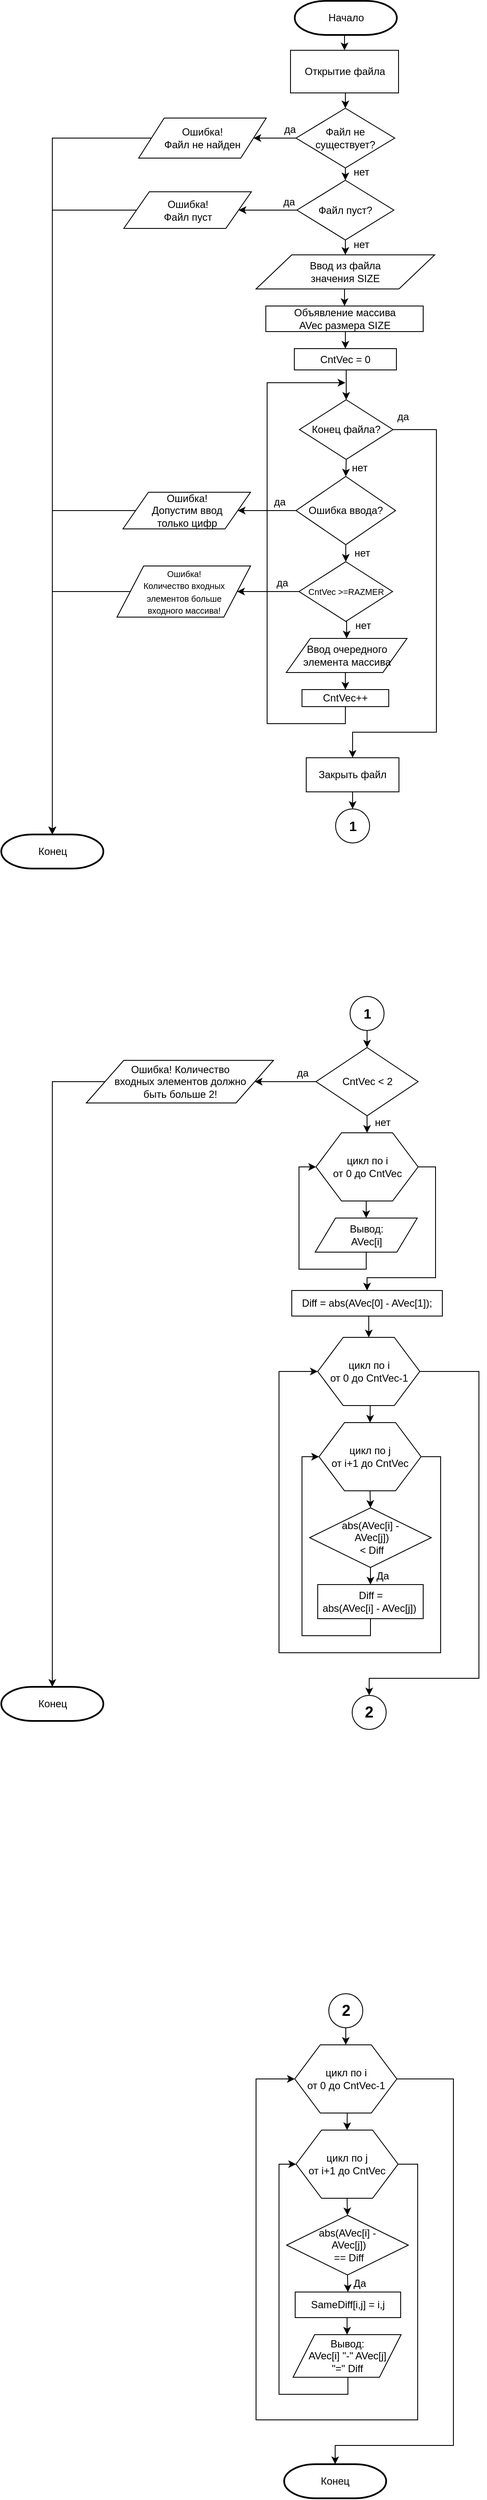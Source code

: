 <mxfile version="12.3.6" pages="1"><diagram id="WRQlMpWq58KjarVVxfaa" name="Page-1"><mxGraphModel dx="1173" dy="649" grid="1" gridSize="10" guides="1" tooltips="1" connect="1" arrows="1" fold="1" page="1" pageScale="1" pageWidth="827" pageHeight="1169" math="0" shadow="0"><root><mxCell id="0"/><mxCell id="1" parent="0"/><mxCell id="BiYYjC-haVE1dlscHwm2-1" style="edgeStyle=orthogonalEdgeStyle;rounded=0;orthogonalLoop=1;jettySize=auto;html=1;exitX=0;exitY=0.5;exitDx=0;exitDy=0;entryX=1;entryY=0.5;entryDx=0;entryDy=0;" parent="1" source="BiYYjC-haVE1dlscHwm2-3" target="BiYYjC-haVE1dlscHwm2-20" edge="1"><mxGeometry relative="1" as="geometry"><mxPoint x="330" y="172.059" as="targetPoint"/></mxGeometry></mxCell><mxCell id="BiYYjC-haVE1dlscHwm2-2" style="edgeStyle=orthogonalEdgeStyle;rounded=0;orthogonalLoop=1;jettySize=auto;html=1;exitX=0.5;exitY=1;exitDx=0;exitDy=0;entryX=0.5;entryY=0;entryDx=0;entryDy=0;" parent="1" source="BiYYjC-haVE1dlscHwm2-3" target="BiYYjC-haVE1dlscHwm2-6" edge="1"><mxGeometry relative="1" as="geometry"/></mxCell><mxCell id="BiYYjC-haVE1dlscHwm2-3" value="Файл не существует?" style="rhombus;whiteSpace=wrap;html=1;" parent="1" vertex="1"><mxGeometry x="385" y="138" width="116" height="70" as="geometry"/></mxCell><mxCell id="BiYYjC-haVE1dlscHwm2-4" style="edgeStyle=orthogonalEdgeStyle;rounded=0;orthogonalLoop=1;jettySize=auto;html=1;exitX=0;exitY=0.5;exitDx=0;exitDy=0;entryX=1;entryY=0.5;entryDx=0;entryDy=0;" parent="1" source="BiYYjC-haVE1dlscHwm2-6" target="BiYYjC-haVE1dlscHwm2-21" edge="1"><mxGeometry relative="1" as="geometry"/></mxCell><mxCell id="95Y7y77qvngCBrebsbAm-8" style="edgeStyle=orthogonalEdgeStyle;rounded=0;orthogonalLoop=1;jettySize=auto;html=1;exitX=0.5;exitY=1;exitDx=0;exitDy=0;entryX=0.5;entryY=0;entryDx=0;entryDy=0;" parent="1" source="BiYYjC-haVE1dlscHwm2-6" target="BiYYjC-haVE1dlscHwm2-8" edge="1"><mxGeometry relative="1" as="geometry"><mxPoint x="442.833" y="310.167" as="targetPoint"/></mxGeometry></mxCell><mxCell id="BiYYjC-haVE1dlscHwm2-6" value="Файл пуст?" style="rhombus;whiteSpace=wrap;html=1;" parent="1" vertex="1"><mxGeometry x="386" y="222.5" width="114" height="70" as="geometry"/></mxCell><mxCell id="Mnx-Yy_NYoolqehg2N4n-3" style="edgeStyle=orthogonalEdgeStyle;rounded=0;orthogonalLoop=1;jettySize=auto;html=1;exitX=0.5;exitY=1;exitDx=0;exitDy=0;entryX=0.5;entryY=0;entryDx=0;entryDy=0;" edge="1" parent="1" source="BiYYjC-haVE1dlscHwm2-8" target="Mnx-Yy_NYoolqehg2N4n-8"><mxGeometry relative="1" as="geometry"><mxPoint x="442.793" y="369.897" as="targetPoint"/></mxGeometry></mxCell><mxCell id="BiYYjC-haVE1dlscHwm2-8" value="Ввод из файла&lt;br&gt;значения SIZE" style="shape=parallelogram;perimeter=parallelogramPerimeter;whiteSpace=wrap;html=1;" parent="1" vertex="1"><mxGeometry x="338" y="310" width="210" height="40" as="geometry"/></mxCell><mxCell id="BiYYjC-haVE1dlscHwm2-16" style="edgeStyle=orthogonalEdgeStyle;rounded=0;orthogonalLoop=1;jettySize=auto;html=1;exitX=0.5;exitY=1;exitDx=0;exitDy=0;entryX=0.5;entryY=0;entryDx=0;entryDy=0;" parent="1" source="BiYYjC-haVE1dlscHwm2-17" target="BiYYjC-haVE1dlscHwm2-3" edge="1"><mxGeometry relative="1" as="geometry"/></mxCell><mxCell id="BiYYjC-haVE1dlscHwm2-17" value="Открытие файла" style="rounded=0;whiteSpace=wrap;html=1;" parent="1" vertex="1"><mxGeometry x="378.5" y="70" width="127" height="50" as="geometry"/></mxCell><mxCell id="YKleQXhqSdY958COvMkc-29" style="edgeStyle=orthogonalEdgeStyle;rounded=0;orthogonalLoop=1;jettySize=auto;html=1;exitX=0;exitY=0.5;exitDx=0;exitDy=0;entryX=0.5;entryY=0;entryDx=0;entryDy=0;entryPerimeter=0;" parent="1" source="BiYYjC-haVE1dlscHwm2-20" target="95Y7y77qvngCBrebsbAm-72" edge="1"><mxGeometry relative="1" as="geometry"><mxPoint x="86.138" y="1033.345" as="targetPoint"/></mxGeometry></mxCell><mxCell id="BiYYjC-haVE1dlscHwm2-20" value="Ошибка! &lt;br&gt;Файл не найден" style="shape=parallelogram;perimeter=parallelogramPerimeter;whiteSpace=wrap;html=1;" parent="1" vertex="1"><mxGeometry x="200" y="149.5" width="150" height="47" as="geometry"/></mxCell><mxCell id="YKleQXhqSdY958COvMkc-28" style="edgeStyle=orthogonalEdgeStyle;rounded=0;orthogonalLoop=1;jettySize=auto;html=1;exitX=0;exitY=0.5;exitDx=0;exitDy=0;entryX=0.5;entryY=0;entryDx=0;entryDy=0;entryPerimeter=0;" parent="1" source="BiYYjC-haVE1dlscHwm2-21" target="95Y7y77qvngCBrebsbAm-72" edge="1"><mxGeometry relative="1" as="geometry"><mxPoint x="86.138" y="1033.345" as="targetPoint"/></mxGeometry></mxCell><mxCell id="BiYYjC-haVE1dlscHwm2-21" value="Ошибка! &lt;br&gt;Файл пуст" style="shape=parallelogram;perimeter=parallelogramPerimeter;whiteSpace=wrap;html=1;" parent="1" vertex="1"><mxGeometry x="182.5" y="236" width="150" height="43" as="geometry"/></mxCell><mxCell id="BiYYjC-haVE1dlscHwm2-51" value="да" style="text;html=1;strokeColor=none;fillColor=none;align=center;verticalAlign=middle;whiteSpace=wrap;rounded=0;" parent="1" vertex="1"><mxGeometry x="358" y="152.5" width="40" height="20" as="geometry"/></mxCell><mxCell id="BiYYjC-haVE1dlscHwm2-52" value="нет&lt;br&gt;" style="text;html=1;strokeColor=none;fillColor=none;align=center;verticalAlign=middle;whiteSpace=wrap;rounded=0;" parent="1" vertex="1"><mxGeometry x="442" y="203" width="40" height="20" as="geometry"/></mxCell><mxCell id="BiYYjC-haVE1dlscHwm2-53" value="да" style="text;html=1;strokeColor=none;fillColor=none;align=center;verticalAlign=middle;whiteSpace=wrap;rounded=0;" parent="1" vertex="1"><mxGeometry x="357" y="237.5" width="40" height="20" as="geometry"/></mxCell><mxCell id="BiYYjC-haVE1dlscHwm2-54" value="нет" style="text;html=1;strokeColor=none;fillColor=none;align=center;verticalAlign=middle;whiteSpace=wrap;rounded=0;" parent="1" vertex="1"><mxGeometry x="442" y="287.5" width="40" height="20" as="geometry"/></mxCell><mxCell id="95Y7y77qvngCBrebsbAm-5" style="edgeStyle=orthogonalEdgeStyle;rounded=0;orthogonalLoop=1;jettySize=auto;html=1;exitX=0.5;exitY=1;exitDx=0;exitDy=0;exitPerimeter=0;entryX=0.5;entryY=0;entryDx=0;entryDy=0;" parent="1" source="95Y7y77qvngCBrebsbAm-3" target="BiYYjC-haVE1dlscHwm2-17" edge="1"><mxGeometry relative="1" as="geometry"/></mxCell><mxCell id="95Y7y77qvngCBrebsbAm-3" value="&lt;span style=&quot;white-space: normal&quot;&gt;Начало&lt;/span&gt;" style="strokeWidth=2;html=1;shape=mxgraph.flowchart.terminator;whiteSpace=wrap;" parent="1" vertex="1"><mxGeometry x="383.5" y="12" width="120" height="40" as="geometry"/></mxCell><mxCell id="Mnx-Yy_NYoolqehg2N4n-23" style="edgeStyle=orthogonalEdgeStyle;rounded=0;orthogonalLoop=1;jettySize=auto;html=1;exitX=0.5;exitY=1;exitDx=0;exitDy=0;entryX=0.5;entryY=0;entryDx=0;entryDy=0;" edge="1" parent="1" source="95Y7y77qvngCBrebsbAm-46" target="Mnx-Yy_NYoolqehg2N4n-11"><mxGeometry relative="1" as="geometry"/></mxCell><mxCell id="Mnx-Yy_NYoolqehg2N4n-33" style="edgeStyle=orthogonalEdgeStyle;rounded=0;orthogonalLoop=1;jettySize=auto;html=1;exitX=1;exitY=0.5;exitDx=0;exitDy=0;entryX=0.5;entryY=0;entryDx=0;entryDy=0;" edge="1" parent="1" source="95Y7y77qvngCBrebsbAm-46" target="Mnx-Yy_NYoolqehg2N4n-31"><mxGeometry relative="1" as="geometry"><Array as="points"><mxPoint x="550" y="515"/><mxPoint x="550" y="870"/><mxPoint x="451" y="870"/></Array></mxGeometry></mxCell><mxCell id="95Y7y77qvngCBrebsbAm-46" value="Конец файла?" style="rhombus;whiteSpace=wrap;html=1;" parent="1" vertex="1"><mxGeometry x="389" y="480" width="110" height="70" as="geometry"/></mxCell><mxCell id="95Y7y77qvngCBrebsbAm-48" value="да" style="text;html=1;strokeColor=none;fillColor=none;align=center;verticalAlign=middle;whiteSpace=wrap;rounded=0;" parent="1" vertex="1"><mxGeometry x="491" y="489.5" width="40" height="20" as="geometry"/></mxCell><mxCell id="95Y7y77qvngCBrebsbAm-49" style="edgeStyle=orthogonalEdgeStyle;rounded=0;orthogonalLoop=1;jettySize=auto;html=1;exitX=0.5;exitY=1;exitDx=0;exitDy=0;entryX=0.5;entryY=0;entryDx=0;entryDy=0;" parent="1" source="95Y7y77qvngCBrebsbAm-50" target="95Y7y77qvngCBrebsbAm-56" edge="1"><mxGeometry relative="1" as="geometry"/></mxCell><mxCell id="95Y7y77qvngCBrebsbAm-50" value="Ввод очередного элемента массива" style="shape=parallelogram;perimeter=parallelogramPerimeter;whiteSpace=wrap;html=1;" parent="1" vertex="1"><mxGeometry x="373.5" y="760" width="142" height="40" as="geometry"/></mxCell><mxCell id="Mnx-Yy_NYoolqehg2N4n-20" style="edgeStyle=orthogonalEdgeStyle;rounded=0;orthogonalLoop=1;jettySize=auto;html=1;exitX=0;exitY=0.5;exitDx=0;exitDy=0;entryX=1;entryY=0.5;entryDx=0;entryDy=0;" edge="1" parent="1" source="95Y7y77qvngCBrebsbAm-53" target="95Y7y77qvngCBrebsbAm-54"><mxGeometry relative="1" as="geometry"/></mxCell><mxCell id="Mnx-Yy_NYoolqehg2N4n-21" style="edgeStyle=orthogonalEdgeStyle;rounded=0;orthogonalLoop=1;jettySize=auto;html=1;exitX=0.5;exitY=1;exitDx=0;exitDy=0;entryX=0.5;entryY=0;entryDx=0;entryDy=0;" edge="1" parent="1" source="95Y7y77qvngCBrebsbAm-53" target="95Y7y77qvngCBrebsbAm-50"><mxGeometry relative="1" as="geometry"/></mxCell><mxCell id="95Y7y77qvngCBrebsbAm-53" value="&lt;font style=&quot;font-size: 10px&quot;&gt;CntVec &amp;gt;=RAZMER&lt;/font&gt;" style="rhombus;whiteSpace=wrap;html=1;" parent="1" vertex="1"><mxGeometry x="388.5" y="670" width="110" height="70" as="geometry"/></mxCell><mxCell id="Mnx-Yy_NYoolqehg2N4n-29" style="edgeStyle=orthogonalEdgeStyle;rounded=0;orthogonalLoop=1;jettySize=auto;html=1;exitX=0;exitY=0.5;exitDx=0;exitDy=0;entryX=0.5;entryY=0;entryDx=0;entryDy=0;entryPerimeter=0;" edge="1" parent="1" source="95Y7y77qvngCBrebsbAm-54" target="95Y7y77qvngCBrebsbAm-72"><mxGeometry relative="1" as="geometry"/></mxCell><mxCell id="95Y7y77qvngCBrebsbAm-54" value="&lt;font style=&quot;font-size: 10px&quot;&gt;Ошибка! &lt;br&gt;Количество входных &lt;br&gt;элементов больше &lt;br&gt;входного массива!&lt;/font&gt;" style="shape=parallelogram;perimeter=parallelogramPerimeter;whiteSpace=wrap;html=1;" parent="1" vertex="1"><mxGeometry x="174.5" y="675" width="157" height="60" as="geometry"/></mxCell><mxCell id="95Y7y77qvngCBrebsbAm-55" value="да" style="text;html=1;strokeColor=none;fillColor=none;align=center;verticalAlign=middle;whiteSpace=wrap;rounded=0;" parent="1" vertex="1"><mxGeometry x="349" y="685" width="40" height="20" as="geometry"/></mxCell><mxCell id="Mnx-Yy_NYoolqehg2N4n-27" style="edgeStyle=orthogonalEdgeStyle;rounded=0;orthogonalLoop=1;jettySize=auto;html=1;exitX=0.5;exitY=1;exitDx=0;exitDy=0;" edge="1" parent="1" source="95Y7y77qvngCBrebsbAm-56"><mxGeometry relative="1" as="geometry"><mxPoint x="443" y="460" as="targetPoint"/><Array as="points"><mxPoint x="443" y="860"/><mxPoint x="351" y="860"/><mxPoint x="351" y="460"/></Array></mxGeometry></mxCell><mxCell id="95Y7y77qvngCBrebsbAm-56" value="CntVec++" style="rounded=0;whiteSpace=wrap;html=1;" parent="1" vertex="1"><mxGeometry x="392" y="820" width="102" height="20" as="geometry"/></mxCell><mxCell id="95Y7y77qvngCBrebsbAm-57" value="нет" style="text;html=1;strokeColor=none;fillColor=none;align=center;verticalAlign=middle;whiteSpace=wrap;rounded=0;" parent="1" vertex="1"><mxGeometry x="443" y="650" width="40" height="20" as="geometry"/></mxCell><mxCell id="95Y7y77qvngCBrebsbAm-72" value="Конец" style="strokeWidth=2;html=1;shape=mxgraph.flowchart.terminator;whiteSpace=wrap;" parent="1" vertex="1"><mxGeometry x="38.5" y="990" width="120" height="40" as="geometry"/></mxCell><mxCell id="95Y7y77qvngCBrebsbAm-105" value="Конец" style="strokeWidth=2;html=1;shape=mxgraph.flowchart.terminator;whiteSpace=wrap;" parent="1" vertex="1"><mxGeometry x="38.5" y="1990" width="120" height="40" as="geometry"/></mxCell><mxCell id="_QpBuG-l4tH_Apq4l9iO-16" style="edgeStyle=orthogonalEdgeStyle;rounded=0;orthogonalLoop=1;jettySize=auto;html=1;exitX=0;exitY=0.5;exitDx=0;exitDy=0;entryX=1;entryY=0.5;entryDx=0;entryDy=0;" parent="1" source="_QpBuG-l4tH_Apq4l9iO-14" target="_QpBuG-l4tH_Apq4l9iO-15" edge="1"><mxGeometry relative="1" as="geometry"/></mxCell><mxCell id="_QpBuG-l4tH_Apq4l9iO-22" style="edgeStyle=orthogonalEdgeStyle;rounded=0;orthogonalLoop=1;jettySize=auto;html=1;exitX=0.5;exitY=1;exitDx=0;exitDy=0;entryX=0.5;entryY=0;entryDx=0;entryDy=0;" parent="1" source="_QpBuG-l4tH_Apq4l9iO-14" target="_QpBuG-l4tH_Apq4l9iO-21" edge="1"><mxGeometry relative="1" as="geometry"/></mxCell><mxCell id="_QpBuG-l4tH_Apq4l9iO-14" value="CntVec &amp;lt; 2" style="rhombus;whiteSpace=wrap;html=1;" parent="1" vertex="1"><mxGeometry x="408.5" y="1240" width="120" height="80" as="geometry"/></mxCell><mxCell id="_QpBuG-l4tH_Apq4l9iO-17" style="edgeStyle=orthogonalEdgeStyle;rounded=0;orthogonalLoop=1;jettySize=auto;html=1;exitX=0;exitY=0.5;exitDx=0;exitDy=0;entryX=0.5;entryY=0;entryDx=0;entryDy=0;entryPerimeter=0;" parent="1" source="_QpBuG-l4tH_Apq4l9iO-15" target="95Y7y77qvngCBrebsbAm-105" edge="1"><mxGeometry relative="1" as="geometry"><Array as="points"><mxPoint x="98.5" y="1280"/></Array></mxGeometry></mxCell><mxCell id="_QpBuG-l4tH_Apq4l9iO-15" value="Ошибка! Количество &lt;br&gt;входных элементов должно &lt;br&gt;быть больше 2!" style="shape=parallelogram;perimeter=parallelogramPerimeter;whiteSpace=wrap;html=1;" parent="1" vertex="1"><mxGeometry x="138.5" y="1255" width="220" height="50" as="geometry"/></mxCell><mxCell id="_QpBuG-l4tH_Apq4l9iO-20" value="да" style="text;html=1;strokeColor=none;fillColor=none;align=center;verticalAlign=middle;whiteSpace=wrap;rounded=0;" parent="1" vertex="1"><mxGeometry x="372.5" y="1260" width="40" height="20" as="geometry"/></mxCell><mxCell id="_QpBuG-l4tH_Apq4l9iO-23" style="edgeStyle=orthogonalEdgeStyle;rounded=0;orthogonalLoop=1;jettySize=auto;html=1;exitX=1;exitY=0.5;exitDx=0;exitDy=0;entryX=0.5;entryY=0;entryDx=0;entryDy=0;" parent="1" source="_QpBuG-l4tH_Apq4l9iO-21" target="_QpBuG-l4tH_Apq4l9iO-27" edge="1"><mxGeometry relative="1" as="geometry"><mxPoint x="488.5" y="1530" as="targetPoint"/><Array as="points"><mxPoint x="549" y="1380"/><mxPoint x="549" y="1510"/><mxPoint x="469" y="1510"/></Array></mxGeometry></mxCell><mxCell id="_QpBuG-l4tH_Apq4l9iO-25" style="edgeStyle=orthogonalEdgeStyle;rounded=0;orthogonalLoop=1;jettySize=auto;html=1;exitX=0.5;exitY=1;exitDx=0;exitDy=0;entryX=0.5;entryY=0;entryDx=0;entryDy=0;" parent="1" source="_QpBuG-l4tH_Apq4l9iO-21" target="_QpBuG-l4tH_Apq4l9iO-24" edge="1"><mxGeometry relative="1" as="geometry"/></mxCell><mxCell id="_QpBuG-l4tH_Apq4l9iO-21" value="цикл по i&lt;br&gt;от 0 до CntVec" style="shape=hexagon;perimeter=hexagonPerimeter2;whiteSpace=wrap;html=1;" parent="1" vertex="1"><mxGeometry x="408.5" y="1340" width="120" height="80" as="geometry"/></mxCell><mxCell id="_QpBuG-l4tH_Apq4l9iO-26" style="edgeStyle=orthogonalEdgeStyle;rounded=0;orthogonalLoop=1;jettySize=auto;html=1;exitX=0.5;exitY=1;exitDx=0;exitDy=0;entryX=0;entryY=0.5;entryDx=0;entryDy=0;" parent="1" source="_QpBuG-l4tH_Apq4l9iO-24" target="_QpBuG-l4tH_Apq4l9iO-21" edge="1"><mxGeometry relative="1" as="geometry"><Array as="points"><mxPoint x="467.5" y="1500"/><mxPoint x="388.5" y="1500"/><mxPoint x="388.5" y="1380"/></Array></mxGeometry></mxCell><mxCell id="_QpBuG-l4tH_Apq4l9iO-24" value="Вывод:&lt;br&gt;AVec[i]" style="shape=parallelogram;perimeter=parallelogramPerimeter;whiteSpace=wrap;html=1;" parent="1" vertex="1"><mxGeometry x="407.5" y="1440" width="120" height="40" as="geometry"/></mxCell><mxCell id="Mnx-Yy_NYoolqehg2N4n-52" style="edgeStyle=orthogonalEdgeStyle;rounded=0;orthogonalLoop=1;jettySize=auto;html=1;exitX=0.5;exitY=1;exitDx=0;exitDy=0;entryX=0.5;entryY=0;entryDx=0;entryDy=0;" edge="1" parent="1" source="_QpBuG-l4tH_Apq4l9iO-27" target="Mnx-Yy_NYoolqehg2N4n-41"><mxGeometry relative="1" as="geometry"/></mxCell><mxCell id="_QpBuG-l4tH_Apq4l9iO-27" value="Diff = abs(AVec[0] - AVec[1]);" style="rounded=0;whiteSpace=wrap;html=1;" parent="1" vertex="1"><mxGeometry x="380" y="1525" width="177" height="30" as="geometry"/></mxCell><mxCell id="_QpBuG-l4tH_Apq4l9iO-53" style="edgeStyle=orthogonalEdgeStyle;rounded=0;orthogonalLoop=1;jettySize=auto;html=1;exitX=0.5;exitY=1;exitDx=0;exitDy=0;entryX=0.5;entryY=0;entryDx=0;entryDy=0;" parent="1" source="_QpBuG-l4tH_Apq4l9iO-34" target="Mnx-Yy_NYoolqehg2N4n-58" edge="1"><mxGeometry relative="1" as="geometry"><mxPoint x="443.667" y="2420.167" as="targetPoint"/></mxGeometry></mxCell><mxCell id="_QpBuG-l4tH_Apq4l9iO-34" value="&lt;b&gt;&lt;font style=&quot;font-size: 18px&quot;&gt;2&lt;/font&gt;&lt;/b&gt;" style="ellipse;whiteSpace=wrap;html=1;" parent="1" vertex="1"><mxGeometry x="423.5" y="2350" width="40" height="40" as="geometry"/></mxCell><mxCell id="_QpBuG-l4tH_Apq4l9iO-54" value="Конец" style="strokeWidth=2;html=1;shape=mxgraph.flowchart.terminator;whiteSpace=wrap;" parent="1" vertex="1"><mxGeometry x="371" y="2902" width="120" height="40" as="geometry"/></mxCell><mxCell id="_QpBuG-l4tH_Apq4l9iO-58" value="нет" style="text;html=1;strokeColor=none;fillColor=none;align=center;verticalAlign=middle;whiteSpace=wrap;rounded=0;" parent="1" vertex="1"><mxGeometry x="466.5" y="1320" width="40" height="15" as="geometry"/></mxCell><mxCell id="Mnx-Yy_NYoolqehg2N4n-7" style="edgeStyle=orthogonalEdgeStyle;rounded=0;orthogonalLoop=1;jettySize=auto;html=1;exitX=0.5;exitY=1;exitDx=0;exitDy=0;entryX=0.5;entryY=0;entryDx=0;entryDy=0;" edge="1" parent="1" source="Mnx-Yy_NYoolqehg2N4n-8" target="Mnx-Yy_NYoolqehg2N4n-9"><mxGeometry relative="1" as="geometry"/></mxCell><mxCell id="Mnx-Yy_NYoolqehg2N4n-8" value="Объявление массива&lt;br&gt;AVec размера SIZE" style="rounded=0;whiteSpace=wrap;html=1;" vertex="1" parent="1"><mxGeometry x="349.5" y="370" width="185" height="30" as="geometry"/></mxCell><mxCell id="Mnx-Yy_NYoolqehg2N4n-10" style="edgeStyle=orthogonalEdgeStyle;rounded=0;orthogonalLoop=1;jettySize=auto;html=1;exitX=0.5;exitY=1;exitDx=0;exitDy=0;entryX=0.5;entryY=0;entryDx=0;entryDy=0;" edge="1" parent="1" source="Mnx-Yy_NYoolqehg2N4n-9" target="95Y7y77qvngCBrebsbAm-46"><mxGeometry relative="1" as="geometry"><mxPoint x="444" y="470" as="sourcePoint"/></mxGeometry></mxCell><mxCell id="Mnx-Yy_NYoolqehg2N4n-9" value="CntVec = 0" style="rounded=0;whiteSpace=wrap;html=1;" vertex="1" parent="1"><mxGeometry x="383" y="420" width="120" height="25" as="geometry"/></mxCell><mxCell id="Mnx-Yy_NYoolqehg2N4n-15" style="edgeStyle=orthogonalEdgeStyle;rounded=0;orthogonalLoop=1;jettySize=auto;html=1;exitX=0;exitY=0.5;exitDx=0;exitDy=0;entryX=1;entryY=0.5;entryDx=0;entryDy=0;" edge="1" parent="1" source="Mnx-Yy_NYoolqehg2N4n-11" target="Mnx-Yy_NYoolqehg2N4n-17"><mxGeometry relative="1" as="geometry"><mxPoint x="351.19" y="609.897" as="targetPoint"/></mxGeometry></mxCell><mxCell id="Mnx-Yy_NYoolqehg2N4n-19" style="edgeStyle=orthogonalEdgeStyle;rounded=0;orthogonalLoop=1;jettySize=auto;html=1;exitX=0.5;exitY=1;exitDx=0;exitDy=0;entryX=0.5;entryY=0;entryDx=0;entryDy=0;" edge="1" parent="1" source="Mnx-Yy_NYoolqehg2N4n-11" target="95Y7y77qvngCBrebsbAm-53"><mxGeometry relative="1" as="geometry"/></mxCell><mxCell id="Mnx-Yy_NYoolqehg2N4n-11" value="Ошибка ввода?" style="rhombus;whiteSpace=wrap;html=1;" vertex="1" parent="1"><mxGeometry x="385" y="570" width="117" height="80" as="geometry"/></mxCell><mxCell id="Mnx-Yy_NYoolqehg2N4n-28" style="edgeStyle=orthogonalEdgeStyle;rounded=0;orthogonalLoop=1;jettySize=auto;html=1;exitX=0;exitY=0.5;exitDx=0;exitDy=0;entryX=0.5;entryY=0;entryDx=0;entryDy=0;entryPerimeter=0;" edge="1" parent="1" source="Mnx-Yy_NYoolqehg2N4n-17" target="95Y7y77qvngCBrebsbAm-72"><mxGeometry relative="1" as="geometry"/></mxCell><mxCell id="Mnx-Yy_NYoolqehg2N4n-17" value="Ошибка! &lt;br&gt;Допустим ввод &lt;br&gt;только цифр" style="shape=parallelogram;perimeter=parallelogramPerimeter;whiteSpace=wrap;html=1;" vertex="1" parent="1"><mxGeometry x="181.5" y="588.5" width="150" height="43" as="geometry"/></mxCell><mxCell id="Mnx-Yy_NYoolqehg2N4n-18" value="да" style="text;html=1;strokeColor=none;fillColor=none;align=center;verticalAlign=middle;whiteSpace=wrap;rounded=0;" vertex="1" parent="1"><mxGeometry x="345.5" y="590" width="40" height="20" as="geometry"/></mxCell><mxCell id="Mnx-Yy_NYoolqehg2N4n-22" value="нет" style="text;html=1;strokeColor=none;fillColor=none;align=center;verticalAlign=middle;whiteSpace=wrap;rounded=0;" vertex="1" parent="1"><mxGeometry x="444" y="735" width="40" height="20" as="geometry"/></mxCell><mxCell id="Mnx-Yy_NYoolqehg2N4n-24" value="нет" style="text;html=1;strokeColor=none;fillColor=none;align=center;verticalAlign=middle;whiteSpace=wrap;rounded=0;" vertex="1" parent="1"><mxGeometry x="440" y="550" width="40" height="20" as="geometry"/></mxCell><mxCell id="Mnx-Yy_NYoolqehg2N4n-36" style="edgeStyle=orthogonalEdgeStyle;rounded=0;orthogonalLoop=1;jettySize=auto;html=1;exitX=0.5;exitY=1;exitDx=0;exitDy=0;entryX=0.5;entryY=0;entryDx=0;entryDy=0;" edge="1" parent="1" source="Mnx-Yy_NYoolqehg2N4n-31" target="Mnx-Yy_NYoolqehg2N4n-35"><mxGeometry relative="1" as="geometry"/></mxCell><mxCell id="Mnx-Yy_NYoolqehg2N4n-31" value="Закрыть файл" style="rounded=0;whiteSpace=wrap;html=1;" vertex="1" parent="1"><mxGeometry x="397" y="900" width="109" height="40" as="geometry"/></mxCell><mxCell id="Mnx-Yy_NYoolqehg2N4n-35" value="&lt;font style=&quot;font-size: 16px&quot;&gt;&lt;b&gt;1&lt;/b&gt;&lt;/font&gt;" style="ellipse;whiteSpace=wrap;html=1;aspect=fixed;" vertex="1" parent="1"><mxGeometry x="431.5" y="960" width="40" height="40" as="geometry"/></mxCell><mxCell id="Mnx-Yy_NYoolqehg2N4n-39" style="edgeStyle=orthogonalEdgeStyle;rounded=0;orthogonalLoop=1;jettySize=auto;html=1;exitX=0.5;exitY=1;exitDx=0;exitDy=0;entryX=0.5;entryY=0;entryDx=0;entryDy=0;" edge="1" parent="1" source="Mnx-Yy_NYoolqehg2N4n-37" target="_QpBuG-l4tH_Apq4l9iO-14"><mxGeometry relative="1" as="geometry"/></mxCell><mxCell id="Mnx-Yy_NYoolqehg2N4n-37" value="&lt;font style=&quot;font-size: 16px&quot;&gt;&lt;b&gt;1&lt;/b&gt;&lt;/font&gt;" style="ellipse;whiteSpace=wrap;html=1;aspect=fixed;" vertex="1" parent="1"><mxGeometry x="448.5" y="1180" width="40" height="40" as="geometry"/></mxCell><mxCell id="Mnx-Yy_NYoolqehg2N4n-40" style="edgeStyle=orthogonalEdgeStyle;rounded=0;orthogonalLoop=1;jettySize=auto;html=1;exitX=0.5;exitY=1;exitDx=0;exitDy=0;entryX=0.5;entryY=0;entryDx=0;entryDy=0;" edge="1" parent="1" target="Mnx-Yy_NYoolqehg2N4n-44"><mxGeometry relative="1" as="geometry"><mxPoint x="472.333" y="1650.167" as="sourcePoint"/></mxGeometry></mxCell><mxCell id="Mnx-Yy_NYoolqehg2N4n-55" style="edgeStyle=orthogonalEdgeStyle;rounded=0;orthogonalLoop=1;jettySize=auto;html=1;exitX=1;exitY=0.5;exitDx=0;exitDy=0;entryX=0.5;entryY=0;entryDx=0;entryDy=0;" edge="1" parent="1" source="Mnx-Yy_NYoolqehg2N4n-41" target="Mnx-Yy_NYoolqehg2N4n-54"><mxGeometry relative="1" as="geometry"><Array as="points"><mxPoint x="600" y="1620"/><mxPoint x="600" y="1980"/><mxPoint x="471" y="1980"/></Array></mxGeometry></mxCell><mxCell id="Mnx-Yy_NYoolqehg2N4n-41" value="&lt;span style=&quot;white-space: normal&quot;&gt;цикл по i&lt;/span&gt;&lt;br style=&quot;white-space: normal&quot;&gt;&lt;span style=&quot;white-space: normal&quot;&gt;от 0 до CntVec-1&lt;/span&gt;" style="shape=hexagon;perimeter=hexagonPerimeter2;whiteSpace=wrap;html=1;" vertex="1" parent="1"><mxGeometry x="410.5" y="1580" width="120" height="80" as="geometry"/></mxCell><mxCell id="Mnx-Yy_NYoolqehg2N4n-42" style="edgeStyle=orthogonalEdgeStyle;rounded=0;orthogonalLoop=1;jettySize=auto;html=1;exitX=0.5;exitY=1;exitDx=0;exitDy=0;entryX=0.5;entryY=0;entryDx=0;entryDy=0;" edge="1" parent="1" source="Mnx-Yy_NYoolqehg2N4n-44" target="Mnx-Yy_NYoolqehg2N4n-46"><mxGeometry relative="1" as="geometry"/></mxCell><mxCell id="Mnx-Yy_NYoolqehg2N4n-43" style="edgeStyle=orthogonalEdgeStyle;rounded=0;orthogonalLoop=1;jettySize=auto;html=1;exitX=1;exitY=0.5;exitDx=0;exitDy=0;entryX=0;entryY=0.5;entryDx=0;entryDy=0;" edge="1" parent="1" source="Mnx-Yy_NYoolqehg2N4n-44" target="Mnx-Yy_NYoolqehg2N4n-41"><mxGeometry relative="1" as="geometry"><Array as="points"><mxPoint x="555" y="1720"/><mxPoint x="555" y="1950"/><mxPoint x="365" y="1950"/><mxPoint x="365" y="1620"/></Array></mxGeometry></mxCell><mxCell id="Mnx-Yy_NYoolqehg2N4n-44" value="&lt;span style=&quot;white-space: normal&quot;&gt;цикл по j&lt;/span&gt;&lt;br style=&quot;white-space: normal&quot;&gt;&lt;span style=&quot;white-space: normal&quot;&gt;от i+1 до CntVec&lt;/span&gt;" style="shape=hexagon;perimeter=hexagonPerimeter2;whiteSpace=wrap;html=1;" vertex="1" parent="1"><mxGeometry x="412" y="1680" width="120" height="80" as="geometry"/></mxCell><mxCell id="Mnx-Yy_NYoolqehg2N4n-45" style="edgeStyle=orthogonalEdgeStyle;rounded=0;orthogonalLoop=1;jettySize=auto;html=1;exitX=0.5;exitY=1;exitDx=0;exitDy=0;entryX=0.5;entryY=0;entryDx=0;entryDy=0;" edge="1" parent="1" source="Mnx-Yy_NYoolqehg2N4n-46" target="Mnx-Yy_NYoolqehg2N4n-48"><mxGeometry relative="1" as="geometry"/></mxCell><mxCell id="Mnx-Yy_NYoolqehg2N4n-46" value="abs(AVec[i] -&lt;br&gt;&amp;nbsp;AVec[j])&lt;br&gt;&amp;nbsp;&amp;lt; Diff" style="rhombus;whiteSpace=wrap;html=1;" vertex="1" parent="1"><mxGeometry x="401" y="1780" width="143" height="70" as="geometry"/></mxCell><mxCell id="Mnx-Yy_NYoolqehg2N4n-53" style="edgeStyle=orthogonalEdgeStyle;rounded=0;orthogonalLoop=1;jettySize=auto;html=1;exitX=0.5;exitY=1;exitDx=0;exitDy=0;entryX=0;entryY=0.5;entryDx=0;entryDy=0;" edge="1" parent="1" source="Mnx-Yy_NYoolqehg2N4n-48" target="Mnx-Yy_NYoolqehg2N4n-44"><mxGeometry relative="1" as="geometry"/></mxCell><mxCell id="Mnx-Yy_NYoolqehg2N4n-48" value="Diff = &lt;br&gt;abs(AVec[i] - AVec[j])&amp;nbsp;" style="rounded=0;whiteSpace=wrap;html=1;" vertex="1" parent="1"><mxGeometry x="410.5" y="1870" width="124" height="40" as="geometry"/></mxCell><mxCell id="Mnx-Yy_NYoolqehg2N4n-51" value="Да" style="text;html=1;strokeColor=none;fillColor=none;align=center;verticalAlign=middle;whiteSpace=wrap;rounded=0;" vertex="1" parent="1"><mxGeometry x="467" y="1850" width="40" height="20" as="geometry"/></mxCell><mxCell id="Mnx-Yy_NYoolqehg2N4n-54" value="&lt;b&gt;&lt;font style=&quot;font-size: 18px&quot;&gt;2&lt;/font&gt;&lt;/b&gt;" style="ellipse;whiteSpace=wrap;html=1;" vertex="1" parent="1"><mxGeometry x="451" y="2000" width="40" height="40" as="geometry"/></mxCell><mxCell id="Mnx-Yy_NYoolqehg2N4n-57" style="edgeStyle=orthogonalEdgeStyle;rounded=0;orthogonalLoop=1;jettySize=auto;html=1;exitX=0.5;exitY=1;exitDx=0;exitDy=0;entryX=0.5;entryY=0;entryDx=0;entryDy=0;" edge="1" parent="1" target="Mnx-Yy_NYoolqehg2N4n-61"><mxGeometry relative="1" as="geometry"><mxPoint x="445.333" y="2480.167" as="sourcePoint"/></mxGeometry></mxCell><mxCell id="Mnx-Yy_NYoolqehg2N4n-69" style="edgeStyle=orthogonalEdgeStyle;rounded=0;orthogonalLoop=1;jettySize=auto;html=1;exitX=1;exitY=0.5;exitDx=0;exitDy=0;entryX=0.5;entryY=0;entryDx=0;entryDy=0;entryPerimeter=0;" edge="1" parent="1" source="Mnx-Yy_NYoolqehg2N4n-58" target="_QpBuG-l4tH_Apq4l9iO-54"><mxGeometry relative="1" as="geometry"><Array as="points"><mxPoint x="570" y="2450"/><mxPoint x="570" y="2880"/><mxPoint x="431" y="2880"/></Array></mxGeometry></mxCell><mxCell id="Mnx-Yy_NYoolqehg2N4n-58" value="&lt;span style=&quot;white-space: normal&quot;&gt;цикл по i&lt;/span&gt;&lt;br style=&quot;white-space: normal&quot;&gt;&lt;span style=&quot;white-space: normal&quot;&gt;от 0 до CntVec-1&lt;/span&gt;" style="shape=hexagon;perimeter=hexagonPerimeter2;whiteSpace=wrap;html=1;" vertex="1" parent="1"><mxGeometry x="383.5" y="2410" width="120" height="80" as="geometry"/></mxCell><mxCell id="Mnx-Yy_NYoolqehg2N4n-59" style="edgeStyle=orthogonalEdgeStyle;rounded=0;orthogonalLoop=1;jettySize=auto;html=1;exitX=0.5;exitY=1;exitDx=0;exitDy=0;entryX=0.5;entryY=0;entryDx=0;entryDy=0;" edge="1" parent="1" source="Mnx-Yy_NYoolqehg2N4n-61" target="Mnx-Yy_NYoolqehg2N4n-63"><mxGeometry relative="1" as="geometry"/></mxCell><mxCell id="Mnx-Yy_NYoolqehg2N4n-60" style="edgeStyle=orthogonalEdgeStyle;rounded=0;orthogonalLoop=1;jettySize=auto;html=1;exitX=1;exitY=0.5;exitDx=0;exitDy=0;entryX=0;entryY=0.5;entryDx=0;entryDy=0;" edge="1" parent="1" source="Mnx-Yy_NYoolqehg2N4n-61" target="Mnx-Yy_NYoolqehg2N4n-58"><mxGeometry relative="1" as="geometry"><Array as="points"><mxPoint x="528" y="2550"/><mxPoint x="528" y="2850"/><mxPoint x="338" y="2850"/><mxPoint x="338" y="2450"/></Array></mxGeometry></mxCell><mxCell id="Mnx-Yy_NYoolqehg2N4n-61" value="&lt;span style=&quot;white-space: normal&quot;&gt;цикл по j&lt;/span&gt;&lt;br style=&quot;white-space: normal&quot;&gt;&lt;span style=&quot;white-space: normal&quot;&gt;от i+1 до CntVec&lt;/span&gt;" style="shape=hexagon;perimeter=hexagonPerimeter2;whiteSpace=wrap;html=1;" vertex="1" parent="1"><mxGeometry x="385" y="2510" width="120" height="80" as="geometry"/></mxCell><mxCell id="Mnx-Yy_NYoolqehg2N4n-62" style="edgeStyle=orthogonalEdgeStyle;rounded=0;orthogonalLoop=1;jettySize=auto;html=1;exitX=0.5;exitY=1;exitDx=0;exitDy=0;entryX=0.5;entryY=0;entryDx=0;entryDy=0;" edge="1" parent="1" source="Mnx-Yy_NYoolqehg2N4n-63" target="Mnx-Yy_NYoolqehg2N4n-65"><mxGeometry relative="1" as="geometry"/></mxCell><mxCell id="Mnx-Yy_NYoolqehg2N4n-63" value="abs(AVec[i] -&lt;br&gt;&amp;nbsp;AVec[j])&lt;br&gt;&amp;nbsp;== Diff" style="rhombus;whiteSpace=wrap;html=1;" vertex="1" parent="1"><mxGeometry x="374" y="2610" width="143" height="70" as="geometry"/></mxCell><mxCell id="Mnx-Yy_NYoolqehg2N4n-64" style="edgeStyle=orthogonalEdgeStyle;rounded=0;orthogonalLoop=1;jettySize=auto;html=1;entryX=0;entryY=0.5;entryDx=0;entryDy=0;" edge="1" parent="1" target="Mnx-Yy_NYoolqehg2N4n-61"><mxGeometry relative="1" as="geometry"><mxPoint x="446" y="2790" as="sourcePoint"/><Array as="points"><mxPoint x="446" y="2820"/><mxPoint x="365" y="2820"/><mxPoint x="365" y="2550"/></Array></mxGeometry></mxCell><mxCell id="Mnx-Yy_NYoolqehg2N4n-68" style="edgeStyle=orthogonalEdgeStyle;rounded=0;orthogonalLoop=1;jettySize=auto;html=1;exitX=0.5;exitY=1;exitDx=0;exitDy=0;entryX=0.5;entryY=0;entryDx=0;entryDy=0;" edge="1" parent="1" source="Mnx-Yy_NYoolqehg2N4n-65" target="Mnx-Yy_NYoolqehg2N4n-67"><mxGeometry relative="1" as="geometry"/></mxCell><mxCell id="Mnx-Yy_NYoolqehg2N4n-65" value="SameDiff[i,j] = i,j" style="rounded=0;whiteSpace=wrap;html=1;" vertex="1" parent="1"><mxGeometry x="384" y="2700" width="124" height="30" as="geometry"/></mxCell><mxCell id="Mnx-Yy_NYoolqehg2N4n-66" value="Да" style="text;html=1;strokeColor=none;fillColor=none;align=center;verticalAlign=middle;whiteSpace=wrap;rounded=0;" vertex="1" parent="1"><mxGeometry x="440" y="2680" width="40" height="20" as="geometry"/></mxCell><mxCell id="Mnx-Yy_NYoolqehg2N4n-67" value="Вывод:&lt;br&gt;AVec[i] &quot;-&quot; AVec[j]&lt;br&gt;&quot;=&quot; Diff" style="shape=parallelogram;perimeter=parallelogramPerimeter;whiteSpace=wrap;html=1;" vertex="1" parent="1"><mxGeometry x="381.5" y="2750" width="127" height="50" as="geometry"/></mxCell></root></mxGraphModel></diagram></mxfile>